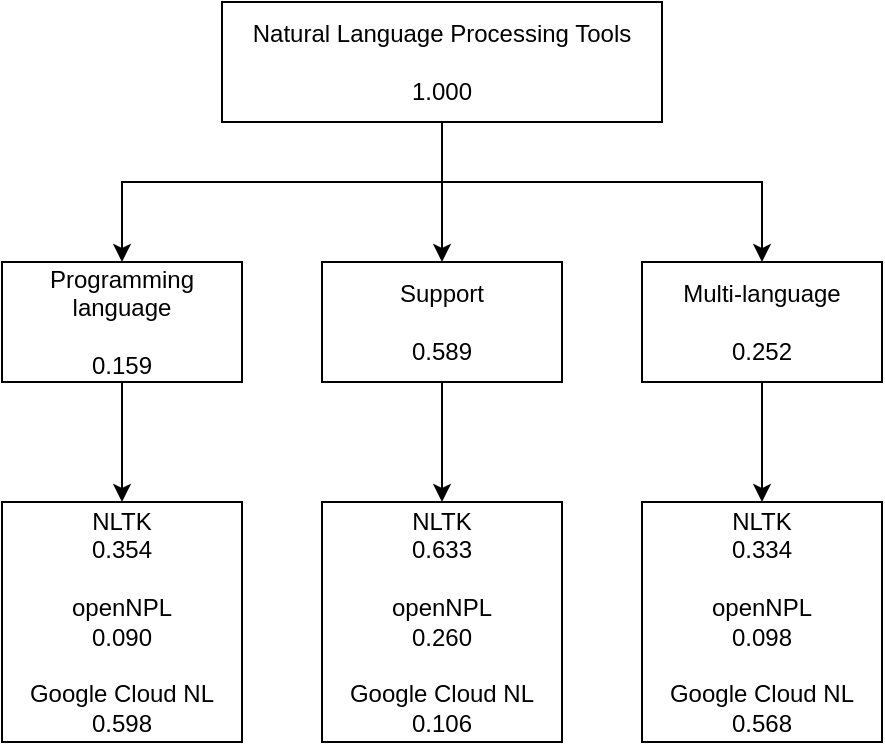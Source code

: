 <mxfile version="13.7.9" type="device"><diagram id="IiThThOOcv0JoLIkT4TR" name="Page-1"><mxGraphModel dx="1422" dy="831" grid="1" gridSize="10" guides="1" tooltips="1" connect="1" arrows="1" fold="1" page="1" pageScale="1" pageWidth="827" pageHeight="1169" math="0" shadow="0"><root><mxCell id="0"/><mxCell id="1" parent="0"/><mxCell id="wMDEgt4QKQWrvleJ9YxF-11" style="edgeStyle=orthogonalEdgeStyle;rounded=0;orthogonalLoop=1;jettySize=auto;html=1;" parent="1" source="wMDEgt4QKQWrvleJ9YxF-1" target="wMDEgt4QKQWrvleJ9YxF-6" edge="1"><mxGeometry relative="1" as="geometry"><Array as="points"><mxPoint x="280" y="140"/><mxPoint x="280" y="140"/></Array></mxGeometry></mxCell><mxCell id="wMDEgt4QKQWrvleJ9YxF-12" style="edgeStyle=orthogonalEdgeStyle;rounded=0;orthogonalLoop=1;jettySize=auto;html=1;" parent="1" source="wMDEgt4QKQWrvleJ9YxF-1" target="wMDEgt4QKQWrvleJ9YxF-9" edge="1"><mxGeometry relative="1" as="geometry"><Array as="points"><mxPoint x="280" y="190"/><mxPoint x="440" y="190"/></Array></mxGeometry></mxCell><mxCell id="wMDEgt4QKQWrvleJ9YxF-14" style="edgeStyle=orthogonalEdgeStyle;rounded=0;orthogonalLoop=1;jettySize=auto;html=1;" parent="1" source="wMDEgt4QKQWrvleJ9YxF-1" target="wMDEgt4QKQWrvleJ9YxF-2" edge="1"><mxGeometry relative="1" as="geometry"><Array as="points"><mxPoint x="280" y="190"/><mxPoint x="120" y="190"/></Array></mxGeometry></mxCell><mxCell id="wMDEgt4QKQWrvleJ9YxF-1" value="Natural Language Processing Tools&lt;br&gt;&lt;br&gt;1.000" style="rounded=0;whiteSpace=wrap;html=1;" parent="1" vertex="1"><mxGeometry x="170" y="100" width="220" height="60" as="geometry"/></mxCell><mxCell id="wMDEgt4QKQWrvleJ9YxF-20" value="" style="edgeStyle=orthogonalEdgeStyle;rounded=0;orthogonalLoop=1;jettySize=auto;html=1;" parent="1" source="wMDEgt4QKQWrvleJ9YxF-9" target="wMDEgt4QKQWrvleJ9YxF-24" edge="1"><mxGeometry relative="1" as="geometry"><mxPoint x="440" y="350" as="targetPoint"/></mxGeometry></mxCell><mxCell id="wMDEgt4QKQWrvleJ9YxF-9" value="Multi-language&lt;br&gt;&lt;br&gt;0.252" style="rounded=0;whiteSpace=wrap;html=1;" parent="1" vertex="1"><mxGeometry x="380" y="230" width="120" height="60" as="geometry"/></mxCell><mxCell id="wMDEgt4QKQWrvleJ9YxF-18" value="" style="edgeStyle=orthogonalEdgeStyle;rounded=0;orthogonalLoop=1;jettySize=auto;html=1;" parent="1" source="wMDEgt4QKQWrvleJ9YxF-6" target="wMDEgt4QKQWrvleJ9YxF-23" edge="1"><mxGeometry relative="1" as="geometry"><mxPoint x="280" y="350" as="targetPoint"/></mxGeometry></mxCell><mxCell id="wMDEgt4QKQWrvleJ9YxF-6" value="Support&lt;br&gt;&lt;br&gt;0.589" style="rounded=0;whiteSpace=wrap;html=1;" parent="1" vertex="1"><mxGeometry x="220" y="230" width="120" height="60" as="geometry"/></mxCell><mxCell id="wMDEgt4QKQWrvleJ9YxF-16" value="" style="edgeStyle=orthogonalEdgeStyle;rounded=0;orthogonalLoop=1;jettySize=auto;html=1;" parent="1" source="wMDEgt4QKQWrvleJ9YxF-2" target="wMDEgt4QKQWrvleJ9YxF-15" edge="1"><mxGeometry relative="1" as="geometry"/></mxCell><mxCell id="wMDEgt4QKQWrvleJ9YxF-2" value="Programming language&lt;br&gt;&lt;br&gt;0.159" style="rounded=0;whiteSpace=wrap;html=1;" parent="1" vertex="1"><mxGeometry x="60" y="230" width="120" height="60" as="geometry"/></mxCell><mxCell id="wMDEgt4QKQWrvleJ9YxF-15" value="NLTK&lt;br&gt;0.354&lt;br&gt;&lt;br&gt;openNPL&lt;br&gt;0.090&lt;br&gt;&lt;br&gt;Google Cloud NL&lt;br&gt;0.598" style="rounded=0;whiteSpace=wrap;html=1;" parent="1" vertex="1"><mxGeometry x="60" y="350" width="120" height="120" as="geometry"/></mxCell><mxCell id="wMDEgt4QKQWrvleJ9YxF-23" value="NLTK&lt;br&gt;0.633&lt;br&gt;&lt;br&gt;openNPL&lt;br&gt;0.260&lt;br&gt;&lt;br&gt;Google Cloud NL&lt;br&gt;0.106" style="rounded=0;whiteSpace=wrap;html=1;" parent="1" vertex="1"><mxGeometry x="220" y="350" width="120" height="120" as="geometry"/></mxCell><mxCell id="wMDEgt4QKQWrvleJ9YxF-24" value="NLTK&lt;br&gt;0.334&lt;br&gt;&lt;br&gt;openNPL&lt;br&gt;0.098&lt;br&gt;&lt;br&gt;Google Cloud NL&lt;br&gt;0.568" style="rounded=0;whiteSpace=wrap;html=1;" parent="1" vertex="1"><mxGeometry x="380" y="350" width="120" height="120" as="geometry"/></mxCell></root></mxGraphModel></diagram></mxfile>